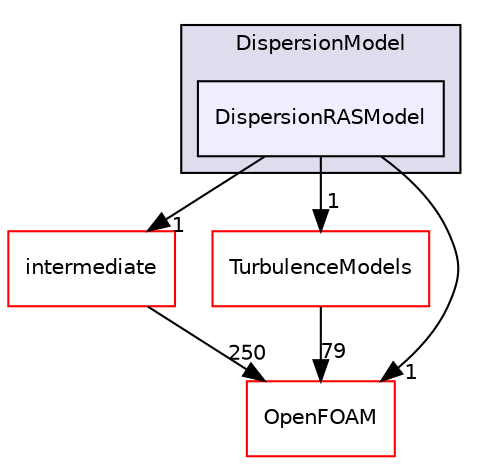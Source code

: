 digraph "src/lagrangian/turbulence/submodels/Kinematic/DispersionModel/DispersionRASModel" {
  bgcolor=transparent;
  compound=true
  node [ fontsize="10", fontname="Helvetica"];
  edge [ labelfontsize="10", labelfontname="Helvetica"];
  subgraph clusterdir_ec3a45eb9e031fb2cbc5f0a1a823b94d {
    graph [ bgcolor="#ddddee", pencolor="black", label="DispersionModel" fontname="Helvetica", fontsize="10", URL="dir_ec3a45eb9e031fb2cbc5f0a1a823b94d.html"]
  dir_4f1e65378d6609b741f29ec515225be4 [shape=box, label="DispersionRASModel", style="filled", fillcolor="#eeeeff", pencolor="black", URL="dir_4f1e65378d6609b741f29ec515225be4.html"];
  }
  dir_d3c32a493136c130c1f0d51f4f35c297 [shape=box label="intermediate" color="red" URL="dir_d3c32a493136c130c1f0d51f4f35c297.html"];
  dir_1eda626aeac0f0ad2848c36acaa5d501 [shape=box label="TurbulenceModels" color="red" URL="dir_1eda626aeac0f0ad2848c36acaa5d501.html"];
  dir_c5473ff19b20e6ec4dfe5c310b3778a8 [shape=box label="OpenFOAM" color="red" URL="dir_c5473ff19b20e6ec4dfe5c310b3778a8.html"];
  dir_d3c32a493136c130c1f0d51f4f35c297->dir_c5473ff19b20e6ec4dfe5c310b3778a8 [headlabel="250", labeldistance=1.5 headhref="dir_001378_001887.html"];
  dir_1eda626aeac0f0ad2848c36acaa5d501->dir_c5473ff19b20e6ec4dfe5c310b3778a8 [headlabel="79", labeldistance=1.5 headhref="dir_000752_001887.html"];
  dir_4f1e65378d6609b741f29ec515225be4->dir_d3c32a493136c130c1f0d51f4f35c297 [headlabel="1", labeldistance=1.5 headhref="dir_001703_001378.html"];
  dir_4f1e65378d6609b741f29ec515225be4->dir_1eda626aeac0f0ad2848c36acaa5d501 [headlabel="1", labeldistance=1.5 headhref="dir_001703_000752.html"];
  dir_4f1e65378d6609b741f29ec515225be4->dir_c5473ff19b20e6ec4dfe5c310b3778a8 [headlabel="1", labeldistance=1.5 headhref="dir_001703_001887.html"];
}
